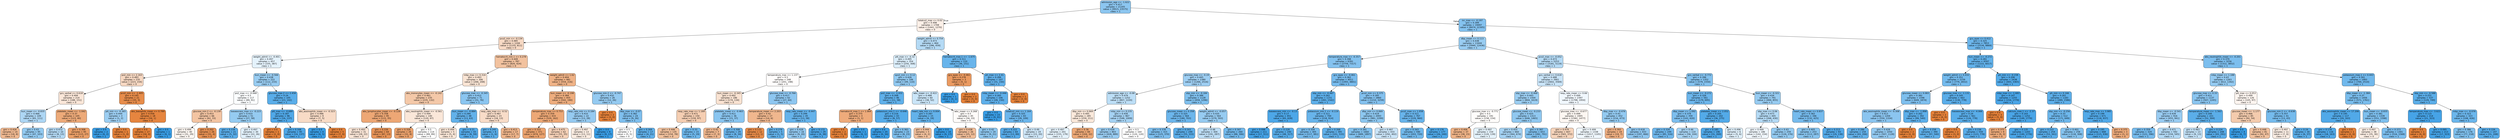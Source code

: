 digraph Tree {
node [shape=box, style="filled, rounded", color="black", fontname="helvetica"] ;
edge [fontname="helvetica"] ;
0 [label="admission_age <= -1.622\ngini = 0.417\nsamples = 21205\nvalue = [9915, 23575]\nclass = 1", fillcolor="#8cc6f0"] ;
1 [label="totalco2_max <= 0.02\ngini = 0.498\nsamples = 1708\nvalue = [1441, 1270]\nclass = 0", fillcolor="#fcf0e8"] ;
0 -> 1 [labeldistance=2.5, labelangle=45, headlabel="True"] ;
2 [label="pco2_min <= -0.134\ngini = 0.485\nsamples = 1244\nvalue = [1155, 811]\nclass = 0", fillcolor="#f7d9c4"] ;
1 -> 2 ;
3 [label="weight_admit <= -0.401\ngini = 0.497\nsamples = 457\nvalue = [335, 387]\nclass = 1", fillcolor="#e4f2fc"] ;
2 -> 3 ;
4 [label="po2_min <= 2.163\ngini = 0.483\nsamples = 235\nvalue = [223, 154]\nclass = 0", fillcolor="#f7d8c2"] ;
3 -> 4 ;
5 [label="gcs_verbal <= 0.618\ngini = 0.494\nsamples = 214\nvalue = [188, 151]\nclass = 0", fillcolor="#fae6d8"] ;
4 -> 5 ;
6 [label="bun_mean <= -0.835\ngini = 0.466\nsamples = 109\nvalue = [65, 111]\nclass = 1", fillcolor="#add6f4"] ;
5 -> 6 ;
7 [label="gini = 0.426\nsamples = 14\nvalue = [18, 8]\nclass = 0", fillcolor="#f1b991"] ;
6 -> 7 ;
8 [label="gini = 0.43\nsamples = 95\nvalue = [47, 103]\nclass = 1", fillcolor="#93caf1"] ;
6 -> 8 ;
9 [label="platelets_mean <= -1.042\ngini = 0.37\nsamples = 105\nvalue = [123, 40]\nclass = 0", fillcolor="#edaa79"] ;
5 -> 9 ;
10 [label="gini = 0.472\nsamples = 10\nvalue = [8, 13]\nclass = 1", fillcolor="#b3d9f5"] ;
9 -> 10 ;
11 [label="gini = 0.308\nsamples = 95\nvalue = [115, 27]\nclass = 0", fillcolor="#eb9f67"] ;
9 -> 11 ;
12 [label="pco2_min <= -1.405\ngini = 0.145\nsamples = 21\nvalue = [35, 3]\nclass = 0", fillcolor="#e78c4a"] ;
4 -> 12 ;
13 [label="ptt_min <= -0.365\ngini = 0.444\nsamples = 3\nvalue = [1, 2]\nclass = 1", fillcolor="#9ccef2"] ;
12 -> 13 ;
14 [label="gini = 0.0\nsamples = 2\nvalue = [0, 2]\nclass = 1", fillcolor="#399de5"] ;
13 -> 14 ;
15 [label="gini = 0.0\nsamples = 1\nvalue = [1, 0]\nclass = 0", fillcolor="#e58139"] ;
13 -> 15 ;
16 [label="abs_basophils_mean <= 0.789\ngini = 0.056\nsamples = 18\nvalue = [34, 1]\nclass = 0", fillcolor="#e6853f"] ;
12 -> 16 ;
17 [label="gini = 0.0\nsamples = 17\nvalue = [34, 0]\nclass = 0", fillcolor="#e58139"] ;
16 -> 17 ;
18 [label="gini = 0.0\nsamples = 1\nvalue = [0, 1]\nclass = 1", fillcolor="#399de5"] ;
16 -> 18 ;
19 [label="bun_mean <= -0.566\ngini = 0.438\nsamples = 222\nvalue = [112, 233]\nclass = 1", fillcolor="#98ccf1"] ;
3 -> 19 ;
20 [label="po2_max <= -0.068\ngini = 0.5\nsamples = 117\nvalue = [89, 91]\nclass = 1", fillcolor="#fbfdfe"] ;
19 -> 20 ;
21 [label="glucose_min.2 <= -0.139\ngini = 0.453\nsamples = 66\nvalue = [62, 33]\nclass = 0", fillcolor="#f3c4a2"] ;
20 -> 21 ;
22 [label="gini = 0.499\nsamples = 40\nvalue = [31, 29]\nclass = 0", fillcolor="#fdf7f2"] ;
21 -> 22 ;
23 [label="gini = 0.202\nsamples = 26\nvalue = [31, 4]\nclass = 0", fillcolor="#e89153"] ;
21 -> 23 ;
24 [label="baseexcess_max <= -0.223\ngini = 0.433\nsamples = 51\nvalue = [27, 58]\nclass = 1", fillcolor="#95cbf1"] ;
20 -> 24 ;
25 [label="gini = 0.234\nsamples = 21\nvalue = [5, 32]\nclass = 1", fillcolor="#58ace9"] ;
24 -> 25 ;
26 [label="gini = 0.497\nsamples = 30\nvalue = [22, 26]\nclass = 1", fillcolor="#e1f0fb"] ;
24 -> 26 ;
27 [label="glucose_max.2 <= 2.458\ngini = 0.24\nsamples = 105\nvalue = [23, 142]\nclass = 1", fillcolor="#59ade9"] ;
19 -> 27 ;
28 [label="ptt_max <= -0.689\ngini = 0.187\nsamples = 96\nvalue = [16, 137]\nclass = 1", fillcolor="#50a8e8"] ;
27 -> 28 ;
29 [label="gini = 0.0\nsamples = 1\nvalue = [2, 0]\nclass = 0", fillcolor="#e58139"] ;
28 -> 29 ;
30 [label="gini = 0.168\nsamples = 95\nvalue = [14, 137]\nclass = 1", fillcolor="#4da7e8"] ;
28 -> 30 ;
31 [label="abs_eosinophils_mean <= -0.323\ngini = 0.486\nsamples = 9\nvalue = [7, 5]\nclass = 0", fillcolor="#f8dbc6"] ;
27 -> 31 ;
32 [label="gini = 0.0\nsamples = 4\nvalue = [0, 5]\nclass = 1", fillcolor="#399de5"] ;
31 -> 32 ;
33 [label="gini = 0.0\nsamples = 5\nvalue = [7, 0]\nclass = 0", fillcolor="#e58139"] ;
31 -> 33 ;
34 [label="hematocrit_min.1 <= 0.278\ngini = 0.449\nsamples = 787\nvalue = [820, 424]\nclass = 0", fillcolor="#f2c29f"] ;
2 -> 34 ;
35 [label="mbp_max <= 0.316\ngini = 0.493\nsamples = 306\nvalue = [266, 208]\nclass = 0", fillcolor="#f9e4d4"] ;
34 -> 35 ;
36 [label="abs_monocytes_mean <= -0.142\ngini = 0.461\nsamples = 235\nvalue = [235, 132]\nclass = 0", fillcolor="#f4c8a8"] ;
35 -> 36 ;
37 [label="abs_lymphocytes_mean <= -0.128\ngini = 0.358\nsamples = 95\nvalue = [115, 35]\nclass = 0", fillcolor="#eda775"] ;
36 -> 37 ;
38 [label="gini = 0.493\nsamples = 31\nvalue = [28, 22]\nclass = 0", fillcolor="#f9e4d5"] ;
37 -> 38 ;
39 [label="gini = 0.226\nsamples = 64\nvalue = [87, 13]\nclass = 0", fillcolor="#e99457"] ;
37 -> 39 ;
40 [label="abs_neutrophils_mean <= -0.561\ngini = 0.494\nsamples = 140\nvalue = [120, 97]\nclass = 0", fillcolor="#fae7d9"] ;
36 -> 40 ;
41 [label="gini = 0.326\nsamples = 26\nvalue = [31, 8]\nclass = 0", fillcolor="#eca26c"] ;
40 -> 41 ;
42 [label="gini = 0.5\nsamples = 114\nvalue = [89, 89]\nclass = 0", fillcolor="#ffffff"] ;
40 -> 42 ;
43 [label="glucose_max <= -0.345\ngini = 0.412\nsamples = 71\nvalue = [31, 76]\nclass = 1", fillcolor="#8ac5f0"] ;
35 -> 43 ;
44 [label="bun_mean <= -0.884\ngini = 0.284\nsamples = 48\nvalue = [13, 63]\nclass = 1", fillcolor="#62b1ea"] ;
43 -> 44 ;
45 [label="gini = 0.494\nsamples = 5\nvalue = [5, 4]\nclass = 0", fillcolor="#fae6d7"] ;
44 -> 45 ;
46 [label="gini = 0.21\nsamples = 43\nvalue = [8, 59]\nclass = 1", fillcolor="#54aae9"] ;
44 -> 46 ;
47 [label="resp_rate_max <= -0.52\ngini = 0.487\nsamples = 23\nvalue = [18, 13]\nclass = 0", fillcolor="#f8dcc8"] ;
43 -> 47 ;
48 [label="gini = 0.245\nsamples = 6\nvalue = [1, 6]\nclass = 1", fillcolor="#5aade9"] ;
47 -> 48 ;
49 [label="gini = 0.413\nsamples = 17\nvalue = [17, 7]\nclass = 0", fillcolor="#f0b58b"] ;
47 -> 49 ;
50 [label="weight_admit <= 1.62\ngini = 0.404\nsamples = 481\nvalue = [554, 216]\nclass = 0", fillcolor="#efb286"] ;
34 -> 50 ;
51 [label="bun_mean <= -0.198\ngini = 0.384\nsamples = 455\nvalue = [542, 190]\nclass = 0", fillcolor="#eead7e"] ;
50 -> 51 ;
52 [label="temperature_max <= 0.753\ngini = 0.359\nsamples = 433\nvalue = [529, 162]\nclass = 0", fillcolor="#eda876"] ;
51 -> 52 ;
53 [label="gini = 0.333\nsamples = 371\nvalue = [474, 127]\nclass = 0", fillcolor="#eca36e"] ;
52 -> 53 ;
54 [label="gini = 0.475\nsamples = 62\nvalue = [55, 35]\nclass = 0", fillcolor="#f6d1b7"] ;
52 -> 54 ;
55 [label="resp_rate_min <= 0.184\ngini = 0.433\nsamples = 22\nvalue = [13, 28]\nclass = 1", fillcolor="#95caf1"] ;
51 -> 55 ;
56 [label="gini = 0.497\nsamples = 13\nvalue = [13, 11]\nclass = 0", fillcolor="#fbece1"] ;
55 -> 56 ;
57 [label="gini = 0.0\nsamples = 9\nvalue = [0, 17]\nclass = 1", fillcolor="#399de5"] ;
55 -> 57 ;
58 [label="glucose_min.2 <= -0.747\ngini = 0.432\nsamples = 26\nvalue = [12, 26]\nclass = 1", fillcolor="#94caf1"] ;
50 -> 58 ;
59 [label="gini = 0.0\nsamples = 2\nvalue = [3, 0]\nclass = 0", fillcolor="#e58139"] ;
58 -> 59 ;
60 [label="dbp_max <= -0.07\ngini = 0.382\nsamples = 24\nvalue = [9, 26]\nclass = 1", fillcolor="#7ebfee"] ;
58 -> 60 ;
61 [label="gini = 0.5\nsamples = 7\nvalue = [5, 5]\nclass = 0", fillcolor="#ffffff"] ;
60 -> 61 ;
62 [label="gini = 0.269\nsamples = 17\nvalue = [4, 21]\nclass = 1", fillcolor="#5fb0ea"] ;
60 -> 62 ;
63 [label="weight_admit <= 0.754\ngini = 0.473\nsamples = 464\nvalue = [286, 459]\nclass = 1", fillcolor="#b4daf5"] ;
1 -> 63 ;
64 [label="ptt_max <= -0.32\ngini = 0.495\nsamples = 354\nvalue = [250, 308]\nclass = 1", fillcolor="#daedfa"] ;
63 -> 64 ;
65 [label="temperature_max <= 1.137\ngini = 0.5\nsamples = 248\nvalue = [201, 198]\nclass = 0", fillcolor="#fffdfc"] ;
64 -> 65 ;
66 [label="bun_mean <= -0.345\ngini = 0.492\nsamples = 186\nvalue = [174, 134]\nclass = 0", fillcolor="#f9e2d1"] ;
65 -> 66 ;
67 [label="resp_rate_max <= 1.189\ngini = 0.471\nsamples = 150\nvalue = [159, 97]\nclass = 0", fillcolor="#f5ceb2"] ;
66 -> 67 ;
68 [label="gini = 0.446\nsamples = 135\nvalue = [154, 78]\nclass = 0", fillcolor="#f2c19d"] ;
67 -> 68 ;
69 [label="gini = 0.33\nsamples = 15\nvalue = [5, 19]\nclass = 1", fillcolor="#6db7ec"] ;
67 -> 69 ;
70 [label="platelets_mean <= -0.463\ngini = 0.411\nsamples = 36\nvalue = [15, 37]\nclass = 1", fillcolor="#89c5f0"] ;
66 -> 70 ;
71 [label="gini = 0.42\nsamples = 7\nvalue = [7, 3]\nclass = 0", fillcolor="#f0b78e"] ;
70 -> 71 ;
72 [label="gini = 0.308\nsamples = 29\nvalue = [8, 34]\nclass = 1", fillcolor="#68b4eb"] ;
70 -> 72 ;
73 [label="glucose_max <= -0.766\ngini = 0.417\nsamples = 62\nvalue = [27, 64]\nclass = 1", fillcolor="#8dc6f0"] ;
65 -> 73 ;
74 [label="temperature_mean <= 2.203\ngini = 0.42\nsamples = 17\nvalue = [14, 6]\nclass = 0", fillcolor="#f0b78e"] ;
73 -> 74 ;
75 [label="gini = 0.133\nsamples = 12\nvalue = [13, 1]\nclass = 0", fillcolor="#e78b48"] ;
74 -> 75 ;
76 [label="gini = 0.278\nsamples = 5\nvalue = [1, 5]\nclass = 1", fillcolor="#61b1ea"] ;
74 -> 76 ;
77 [label="resp_rate_mean <= -0.447\ngini = 0.299\nsamples = 45\nvalue = [13, 58]\nclass = 1", fillcolor="#65b3eb"] ;
73 -> 77 ;
78 [label="gini = 0.428\nsamples = 16\nvalue = [9, 20]\nclass = 1", fillcolor="#92c9f1"] ;
77 -> 78 ;
79 [label="gini = 0.172\nsamples = 29\nvalue = [4, 38]\nclass = 1", fillcolor="#4ea7e8"] ;
77 -> 79 ;
80 [label="spo2_min <= 0.12\ngini = 0.426\nsamples = 106\nvalue = [49, 110]\nclass = 1", fillcolor="#91c9f1"] ;
64 -> 80 ;
81 [label="po2_max <= -1.431\ngini = 0.268\nsamples = 46\nvalue = [11, 58]\nclass = 1", fillcolor="#5fb0ea"] ;
80 -> 81 ;
82 [label="hematocrit_max.1 <= 1.064\ngini = 0.375\nsamples = 3\nvalue = [3, 1]\nclass = 0", fillcolor="#eeab7b"] ;
81 -> 82 ;
83 [label="gini = 0.0\nsamples = 2\nvalue = [3, 0]\nclass = 0", fillcolor="#e58139"] ;
82 -> 83 ;
84 [label="gini = 0.0\nsamples = 1\nvalue = [0, 1]\nclass = 1", fillcolor="#399de5"] ;
82 -> 84 ;
85 [label="potassium_min.1 <= -0.646\ngini = 0.216\nsamples = 43\nvalue = [8, 57]\nclass = 1", fillcolor="#55abe9"] ;
81 -> 85 ;
86 [label="gini = 0.0\nsamples = 20\nvalue = [0, 34]\nclass = 1", fillcolor="#399de5"] ;
85 -> 86 ;
87 [label="gini = 0.383\nsamples = 23\nvalue = [8, 23]\nclass = 1", fillcolor="#7ebfee"] ;
85 -> 87 ;
88 [label="wbc_mean <= -0.422\ngini = 0.488\nsamples = 60\nvalue = [38, 52]\nclass = 1", fillcolor="#cae5f8"] ;
80 -> 88 ;
89 [label="heart_rate_min <= 0.004\ngini = 0.287\nsamples = 15\nvalue = [4, 19]\nclass = 1", fillcolor="#63b2ea"] ;
88 -> 89 ;
90 [label="gini = 0.444\nsamples = 5\nvalue = [4, 2]\nclass = 0", fillcolor="#f2c09c"] ;
89 -> 90 ;
91 [label="gini = 0.0\nsamples = 10\nvalue = [0, 17]\nclass = 1", fillcolor="#399de5"] ;
89 -> 91 ;
92 [label="wbc_mean <= 0.268\ngini = 0.5\nsamples = 45\nvalue = [34, 33]\nclass = 0", fillcolor="#fefbf9"] ;
88 -> 92 ;
93 [label="gini = 0.438\nsamples = 26\nvalue = [25, 12]\nclass = 0", fillcolor="#f1bd98"] ;
92 -> 93 ;
94 [label="gini = 0.42\nsamples = 19\nvalue = [9, 21]\nclass = 1", fillcolor="#8ec7f0"] ;
92 -> 94 ;
95 [label="hematocrit_max.1 <= -1.675\ngini = 0.311\nsamples = 110\nvalue = [36, 151]\nclass = 1", fillcolor="#68b4eb"] ;
63 -> 95 ;
96 [label="gcs_eyes <= -0.461\ngini = 0.278\nsamples = 3\nvalue = [5, 1]\nclass = 0", fillcolor="#ea9a61"] ;
95 -> 96 ;
97 [label="gini = 0.0\nsamples = 1\nvalue = [0, 1]\nclass = 1", fillcolor="#399de5"] ;
96 -> 97 ;
98 [label="gini = 0.0\nsamples = 2\nvalue = [5, 0]\nclass = 0", fillcolor="#e58139"] ;
96 -> 98 ;
99 [label="ph_max <= 2.41\ngini = 0.284\nsamples = 107\nvalue = [31, 150]\nclass = 1", fillcolor="#62b1ea"] ;
95 -> 99 ;
100 [label="mbp_mean <= -0.446\ngini = 0.265\nsamples = 106\nvalue = [28, 150]\nclass = 1", fillcolor="#5eafea"] ;
99 -> 100 ;
101 [label="gini = 0.0\nsamples = 23\nvalue = [0, 41]\nclass = 1", fillcolor="#399de5"] ;
100 -> 101 ;
102 [label="totalco2_min <= 1.164\ngini = 0.325\nsamples = 83\nvalue = [28, 109]\nclass = 1", fillcolor="#6cb6ec"] ;
100 -> 102 ;
103 [label="gini = 0.222\nsamples = 64\nvalue = [13, 89]\nclass = 1", fillcolor="#56abe9"] ;
102 -> 103 ;
104 [label="gini = 0.49\nsamples = 19\nvalue = [15, 20]\nclass = 1", fillcolor="#cee6f8"] ;
102 -> 104 ;
105 [label="gini = 0.0\nsamples = 1\nvalue = [3, 0]\nclass = 0", fillcolor="#e58139"] ;
99 -> 105 ;
106 [label="inr_max <= -0.197\ngini = 0.399\nsamples = 19497\nvalue = [8474, 22305]\nclass = 1", fillcolor="#84c2ef"] ;
0 -> 106 [labeldistance=2.5, labelangle=-45, headlabel="False"] ;
107 [label="dbp_mean <= 0.113\ngini = 0.438\nsamples = 11644\nvalue = [5940, 12436]\nclass = 1", fillcolor="#98ccf1"] ;
106 -> 107 ;
108 [label="temperature_max <= -0.357\ngini = 0.398\nsamples = 6391\nvalue = [2759, 7317]\nclass = 1", fillcolor="#84c2ef"] ;
107 -> 108 ;
109 [label="glucose_max <= -0.19\ngini = 0.445\nsamples = 2380\nvalue = [1266, 2516]\nclass = 1", fillcolor="#9dcef2"] ;
108 -> 109 ;
110 [label="admission_age <= -0.08\ngini = 0.479\nsamples = 1252\nvalue = [807, 1220]\nclass = 1", fillcolor="#bcdef6"] ;
109 -> 110 ;
111 [label="dbp_min <= 0.069\ngini = 0.495\nsamples = 285\nvalue = [259, 211]\nclass = 0", fillcolor="#fae8da"] ;
110 -> 111 ;
112 [label="gini = 0.497\nsamples = 201\nvalue = [155, 179]\nclass = 1", fillcolor="#e4f2fc"] ;
111 -> 112 ;
113 [label="gini = 0.36\nsamples = 84\nvalue = [104, 32]\nclass = 0", fillcolor="#eda876"] ;
111 -> 113 ;
114 [label="mbp_min <= 0.235\ngini = 0.456\nsamples = 967\nvalue = [548, 1009]\nclass = 1", fillcolor="#a5d2f3"] ;
110 -> 114 ;
115 [label="gini = 0.439\nsamples = 803\nvalue = [428, 889]\nclass = 1", fillcolor="#98ccf2"] ;
114 -> 115 ;
116 [label="gini = 0.5\nsamples = 164\nvalue = [120, 120]\nclass = 0", fillcolor="#ffffff"] ;
114 -> 116 ;
117 [label="sbp_min <= -0.184\ngini = 0.386\nsamples = 1128\nvalue = [459, 1296]\nclass = 1", fillcolor="#7fc0ee"] ;
109 -> 117 ;
118 [label="glucose_mean <= 0.358\ngini = 0.325\nsamples = 564\nvalue = [180, 703]\nclass = 1", fillcolor="#6cb6ec"] ;
117 -> 118 ;
119 [label="gini = 0.378\nsamples = 315\nvalue = [125, 370]\nclass = 1", fillcolor="#7cbeee"] ;
118 -> 119 ;
120 [label="gini = 0.243\nsamples = 249\nvalue = [55, 333]\nclass = 1", fillcolor="#5aade9"] ;
118 -> 120 ;
121 [label="weight_admit <= -0.057\ngini = 0.435\nsamples = 564\nvalue = [279, 593]\nclass = 1", fillcolor="#96cbf1"] ;
117 -> 121 ;
122 [label="gini = 0.48\nsamples = 304\nvalue = [191, 287]\nclass = 1", fillcolor="#bddef6"] ;
121 -> 122 ;
123 [label="gini = 0.347\nsamples = 260\nvalue = [88, 306]\nclass = 1", fillcolor="#72b9ec"] ;
121 -> 123 ;
124 [label="gcs_eyes <= -0.461\ngini = 0.362\nsamples = 4011\nvalue = [1493, 4801]\nclass = 1", fillcolor="#77bbed"] ;
108 -> 124 ;
125 [label="sbp_min <= -0.487\ngini = 0.262\nsamples = 1151\nvalue = [283, 1542]\nclass = 1", fillcolor="#5dafea"] ;
124 -> 125 ;
126 [label="baseexcess_min <= -0.13\ngini = 0.17\nsamples = 451\nvalue = [65, 628]\nclass = 1", fillcolor="#4da7e8"] ;
125 -> 126 ;
127 [label="gini = 0.098\nsamples = 211\nvalue = [17, 311]\nclass = 1", fillcolor="#44a2e6"] ;
126 -> 127 ;
128 [label="gini = 0.228\nsamples = 240\nvalue = [48, 317]\nclass = 1", fillcolor="#57ace9"] ;
126 -> 128 ;
129 [label="potassium_min.1 <= -0.119\ngini = 0.311\nsamples = 700\nvalue = [218, 914]\nclass = 1", fillcolor="#68b4eb"] ;
125 -> 129 ;
130 [label="gini = 0.359\nsamples = 305\nvalue = [117, 381]\nclass = 1", fillcolor="#76bbed"] ;
129 -> 130 ;
131 [label="gini = 0.268\nsamples = 395\nvalue = [101, 533]\nclass = 1", fillcolor="#5fb0ea"] ;
129 -> 131 ;
132 [label="pco2_min <= 0.375\ngini = 0.395\nsamples = 2860\nvalue = [1210, 3259]\nclass = 1", fillcolor="#83c1ef"] ;
124 -> 132 ;
133 [label="dbp_min <= 0.069\ngini = 0.419\nsamples = 2093\nvalue = [981, 2299]\nclass = 1", fillcolor="#8dc7f0"] ;
132 -> 133 ;
134 [label="gini = 0.391\nsamples = 1660\nvalue = [689, 1897]\nclass = 1", fillcolor="#81c1ee"] ;
133 -> 134 ;
135 [label="gini = 0.487\nsamples = 433\nvalue = [292, 402]\nclass = 1", fillcolor="#c9e4f8"] ;
133 -> 135 ;
136 [label="pco2_max <= 1.058\ngini = 0.311\nsamples = 767\nvalue = [229, 960]\nclass = 1", fillcolor="#68b4eb"] ;
132 -> 136 ;
137 [label="gini = 0.343\nsamples = 590\nvalue = [203, 720]\nclass = 1", fillcolor="#71b9ec"] ;
136 -> 137 ;
138 [label="gini = 0.176\nsamples = 177\nvalue = [26, 240]\nclass = 1", fillcolor="#4ea8e8"] ;
136 -> 138 ;
139 [label="pco2_max <= -0.052\ngini = 0.473\nsamples = 5253\nvalue = [3181, 5119]\nclass = 1", fillcolor="#b4daf5"] ;
107 -> 139 ;
140 [label="gcs_verbal <= 0.618\ngini = 0.488\nsamples = 3901\nvalue = [2602, 3569]\nclass = 1", fillcolor="#c9e4f8"] ;
139 -> 140 ;
141 [label="sbp_max <= -0.468\ngini = 0.443\nsamples = 1504\nvalue = [804, 1619]\nclass = 1", fillcolor="#9bcef2"] ;
140 -> 141 ;
142 [label="glucose_max <= -0.771\ngini = 0.5\nsamples = 191\nvalue = [158, 154]\nclass = 0", fillcolor="#fefcfa"] ;
141 -> 142 ;
143 [label="gini = 0.406\nsamples = 37\nvalue = [38, 15]\nclass = 0", fillcolor="#efb387"] ;
142 -> 143 ;
144 [label="gini = 0.497\nsamples = 154\nvalue = [120, 139]\nclass = 1", fillcolor="#e4f2fb"] ;
142 -> 144 ;
145 [label="glucose_mean <= -0.233\ngini = 0.425\nsamples = 1313\nvalue = [646, 1465]\nclass = 1", fillcolor="#90c8f0"] ;
141 -> 145 ;
146 [label="gini = 0.455\nsamples = 660\nvalue = [364, 674]\nclass = 1", fillcolor="#a4d2f3"] ;
145 -> 146 ;
147 [label="gini = 0.387\nsamples = 653\nvalue = [282, 791]\nclass = 1", fillcolor="#80c0ee"] ;
145 -> 147 ;
148 [label="resp_rate_mean <= 0.66\ngini = 0.499\nsamples = 2397\nvalue = [1798, 1950]\nclass = 1", fillcolor="#f0f7fd"] ;
140 -> 148 ;
149 [label="glucose_max <= -0.677\ngini = 0.499\nsamples = 1945\nvalue = [1582, 1477]\nclass = 0", fillcolor="#fdf7f2"] ;
148 -> 149 ;
150 [label="gini = 0.479\nsamples = 607\nvalue = [565, 372]\nclass = 0", fillcolor="#f6d4bb"] ;
149 -> 150 ;
151 [label="gini = 0.499\nsamples = 1338\nvalue = [1017, 1105]\nclass = 1", fillcolor="#eff7fd"] ;
149 -> 151 ;
152 [label="dbp_max <= -0.476\ngini = 0.43\nsamples = 452\nvalue = [216, 473]\nclass = 1", fillcolor="#93caf1"] ;
148 -> 152 ;
153 [label="gini = 0.393\nsamples = 19\nvalue = [19, 7]\nclass = 0", fillcolor="#efaf82"] ;
152 -> 153 ;
154 [label="gini = 0.418\nsamples = 433\nvalue = [197, 466]\nclass = 1", fillcolor="#8dc6f0"] ;
152 -> 154 ;
155 [label="gcs_verbal <= -0.772\ngini = 0.396\nsamples = 1352\nvalue = [579, 1550]\nclass = 1", fillcolor="#83c2ef"] ;
139 -> 155 ;
156 [label="bun_mean <= -0.272\ngini = 0.326\nsamples = 561\nvalue = [179, 695]\nclass = 1", fillcolor="#6cb6ec"] ;
155 -> 156 ;
157 [label="dbp_mean <= 1.092\ngini = 0.379\nsamples = 359\nvalue = [143, 420]\nclass = 1", fillcolor="#7cbeee"] ;
156 -> 157 ;
158 [label="gini = 0.334\nsamples = 249\nvalue = [85, 316]\nclass = 1", fillcolor="#6eb7ec"] ;
157 -> 158 ;
159 [label="gini = 0.46\nsamples = 110\nvalue = [58, 104]\nclass = 1", fillcolor="#a7d4f4"] ;
157 -> 159 ;
160 [label="platelets_mean <= 2.052\ngini = 0.205\nsamples = 202\nvalue = [36, 275]\nclass = 1", fillcolor="#53aae8"] ;
156 -> 160 ;
161 [label="gini = 0.185\nsamples = 196\nvalue = [31, 269]\nclass = 1", fillcolor="#50a8e8"] ;
160 -> 161 ;
162 [label="gini = 0.496\nsamples = 6\nvalue = [5, 6]\nclass = 1", fillcolor="#deeffb"] ;
160 -> 162 ;
163 [label="bun_mean <= -0.321\ngini = 0.434\nsamples = 791\nvalue = [400, 855]\nclass = 1", fillcolor="#96cbf1"] ;
155 -> 163 ;
164 [label="sbp_max <= 0.06\ngini = 0.473\nsamples = 445\nvalue = [268, 430]\nclass = 1", fillcolor="#b4daf5"] ;
163 -> 164 ;
165 [label="gini = 0.499\nsamples = 186\nvalue = [142, 154]\nclass = 1", fillcolor="#f0f7fd"] ;
164 -> 165 ;
166 [label="gini = 0.43\nsamples = 259\nvalue = [126, 276]\nclass = 1", fillcolor="#93caf1"] ;
164 -> 166 ;
167 [label="heart_rate_mean <= 0.837\ngini = 0.362\nsamples = 346\nvalue = [132, 425]\nclass = 1", fillcolor="#76bbed"] ;
163 -> 167 ;
168 [label="gini = 0.405\nsamples = 253\nvalue = [113, 287]\nclass = 1", fillcolor="#87c4ef"] ;
167 -> 168 ;
169 [label="gini = 0.213\nsamples = 93\nvalue = [19, 138]\nclass = 1", fillcolor="#54aae9"] ;
167 -> 169 ;
170 [label="gcs_eyes <= 0.412\ngini = 0.325\nsamples = 7853\nvalue = [2534, 9869]\nclass = 1", fillcolor="#6cb6ec"] ;
106 -> 170 ;
171 [label="bun_mean <= -0.272\ngini = 0.281\nsamples = 4597\nvalue = [1222, 6017]\nclass = 1", fillcolor="#61b1ea"] ;
170 -> 171 ;
172 [label="weight_admit <= 0.432\ngini = 0.351\nsamples = 2159\nvalue = [779, 2652]\nclass = 1", fillcolor="#73baed"] ;
171 -> 172 ;
173 [label="glucose_mean <= 0.083\ngini = 0.382\nsamples = 1596\nvalue = [649, 1874]\nclass = 1", fillcolor="#7ebfee"] ;
172 -> 173 ;
174 [label="abs_eosinophils_mean <= -0.308\ngini = 0.413\nsamples = 1204\nvalue = [550, 1334]\nclass = 1", fillcolor="#8bc5f0"] ;
173 -> 174 ;
175 [label="gini = 0.286\nsamples = 154\nvalue = [43, 206]\nclass = 1", fillcolor="#62b1ea"] ;
174 -> 175 ;
176 [label="gini = 0.428\nsamples = 1050\nvalue = [507, 1128]\nclass = 1", fillcolor="#92c9f1"] ;
174 -> 176 ;
177 [label="dbp_max <= -1.898\ngini = 0.262\nsamples = 392\nvalue = [99, 540]\nclass = 1", fillcolor="#5dafea"] ;
173 -> 177 ;
178 [label="gini = 0.0\nsamples = 2\nvalue = [2, 0]\nclass = 0", fillcolor="#e58139"] ;
177 -> 178 ;
179 [label="gini = 0.258\nsamples = 390\nvalue = [97, 540]\nclass = 1", fillcolor="#5dafea"] ;
177 -> 179 ;
180 [label="glucose_max <= -1.131\ngini = 0.245\nsamples = 563\nvalue = [130, 778]\nclass = 1", fillcolor="#5aade9"] ;
172 -> 180 ;
181 [label="gini = 0.0\nsamples = 2\nvalue = [4, 0]\nclass = 0", fillcolor="#e58139"] ;
180 -> 181 ;
182 [label="baseexcess_max <= -4.066\ngini = 0.24\nsamples = 561\nvalue = [126, 778]\nclass = 1", fillcolor="#59ade9"] ;
180 -> 182 ;
183 [label="gini = 0.0\nsamples = 2\nvalue = [3, 0]\nclass = 0", fillcolor="#e58139"] ;
182 -> 183 ;
184 [label="gini = 0.236\nsamples = 559\nvalue = [123, 778]\nclass = 1", fillcolor="#58ace9"] ;
182 -> 184 ;
185 [label="ph_min <= -0.158\ngini = 0.206\nsamples = 2438\nvalue = [443, 3365]\nclass = 1", fillcolor="#53aae8"] ;
171 -> 185 ;
186 [label="mbp_max <= -1.683\ngini = 0.147\nsamples = 1255\nvalue = [154, 1779]\nclass = 1", fillcolor="#4aa5e7"] ;
185 -> 186 ;
187 [label="gini = 0.0\nsamples = 3\nvalue = [5, 0]\nclass = 0", fillcolor="#e58139"] ;
186 -> 187 ;
188 [label="calcium_max.1 <= -2.37\ngini = 0.143\nsamples = 1252\nvalue = [149, 1779]\nclass = 1", fillcolor="#4aa5e7"] ;
186 -> 188 ;
189 [label="gini = 0.375\nsamples = 9\nvalue = [9, 3]\nclass = 0", fillcolor="#eeab7b"] ;
188 -> 189 ;
190 [label="gini = 0.135\nsamples = 1243\nvalue = [140, 1776]\nclass = 1", fillcolor="#49a5e7"] ;
188 -> 190 ;
191 [label="ph_min <= 0.166\ngini = 0.261\nsamples = 1183\nvalue = [289, 1586]\nclass = 1", fillcolor="#5dafea"] ;
185 -> 191 ;
192 [label="sbp_min <= -0.256\ngini = 0.33\nsamples = 512\nvalue = [171, 649]\nclass = 1", fillcolor="#6db7ec"] ;
191 -> 192 ;
193 [label="gini = 0.233\nsamples = 254\nvalue = [53, 341]\nclass = 1", fillcolor="#58ace9"] ;
192 -> 193 ;
194 [label="gini = 0.401\nsamples = 258\nvalue = [118, 308]\nclass = 1", fillcolor="#85c3ef"] ;
192 -> 194 ;
195 [label="resp_rate_max <= 3.985\ngini = 0.199\nsamples = 671\nvalue = [118, 937]\nclass = 1", fillcolor="#52a9e8"] ;
191 -> 195 ;
196 [label="gini = 0.195\nsamples = 668\nvalue = [115, 936]\nclass = 1", fillcolor="#51a9e8"] ;
195 -> 196 ;
197 [label="gini = 0.375\nsamples = 3\nvalue = [3, 1]\nclass = 0", fillcolor="#eeab7b"] ;
195 -> 197 ;
198 [label="abs_neutrophils_mean <= -0.201\ngini = 0.379\nsamples = 3256\nvalue = [1312, 3852]\nclass = 1", fillcolor="#7cbeee"] ;
170 -> 198 ;
199 [label="mbp_mean <= 1.188\ngini = 0.43\nsamples = 1263\nvalue = [612, 1342]\nclass = 1", fillcolor="#93caf1"] ;
198 -> 199 ;
200 [label="glucose_max <= 0.33\ngini = 0.411\nsamples = 1137\nvalue = [507, 1245]\nclass = 1", fillcolor="#8ac5f0"] ;
199 -> 200 ;
201 [label="dbp_mean <= -0.541\ngini = 0.439\nsamples = 916\nvalue = [455, 941]\nclass = 1", fillcolor="#99ccf2"] ;
200 -> 201 ;
202 [label="gini = 0.359\nsamples = 324\nvalue = [121, 396]\nclass = 1", fillcolor="#76bbed"] ;
201 -> 202 ;
203 [label="gini = 0.471\nsamples = 592\nvalue = [334, 545]\nclass = 1", fillcolor="#b2d9f5"] ;
201 -> 203 ;
204 [label="temperature_mean <= -1.563\ngini = 0.249\nsamples = 221\nvalue = [52, 304]\nclass = 1", fillcolor="#5baee9"] ;
200 -> 204 ;
205 [label="gini = 0.483\nsamples = 13\nvalue = [9, 13]\nclass = 1", fillcolor="#c2e1f7"] ;
204 -> 205 ;
206 [label="gini = 0.224\nsamples = 208\nvalue = [43, 291]\nclass = 1", fillcolor="#56abe9"] ;
204 -> 206 ;
207 [label="ptt_max <= 0.053\ngini = 0.499\nsamples = 126\nvalue = [105, 97]\nclass = 0", fillcolor="#fdf5f0"] ;
199 -> 207 ;
208 [label="glucose_mean <= -1.177\ngini = 0.466\nsamples = 85\nvalue = [92, 54]\nclass = 0", fillcolor="#f4cbad"] ;
207 -> 208 ;
209 [label="gini = 0.0\nsamples = 4\nvalue = [0, 7]\nclass = 1", fillcolor="#399de5"] ;
208 -> 209 ;
210 [label="gini = 0.448\nsamples = 81\nvalue = [92, 47]\nclass = 0", fillcolor="#f2c19e"] ;
208 -> 210 ;
211 [label="glucose_min.2 <= -0.638\ngini = 0.357\nsamples = 41\nvalue = [13, 43]\nclass = 1", fillcolor="#75bbed"] ;
207 -> 211 ;
212 [label="gini = 0.497\nsamples = 11\nvalue = [7, 6]\nclass = 0", fillcolor="#fbede3"] ;
211 -> 212 ;
213 [label="gini = 0.24\nsamples = 30\nvalue = [6, 37]\nclass = 1", fillcolor="#59ade9"] ;
211 -> 213 ;
214 [label="potassium_max.1 <= 0.443\ngini = 0.341\nsamples = 1993\nvalue = [700, 2510]\nclass = 1", fillcolor="#70b8ec"] ;
198 -> 214 ;
215 [label="dbp_mean <= -1.384\ngini = 0.37\nsamples = 1456\nvalue = [571, 1761]\nclass = 1", fillcolor="#79bded"] ;
214 -> 215 ;
216 [label="abs_eosinophils_mean <= 17.206\ngini = 0.195\nsamples = 117\nvalue = [20, 163]\nclass = 1", fillcolor="#51a9e8"] ;
215 -> 216 ;
217 [label="gini = 0.179\nsamples = 116\nvalue = [18, 163]\nclass = 1", fillcolor="#4fa8e8"] ;
216 -> 217 ;
218 [label="gini = 0.0\nsamples = 1\nvalue = [2, 0]\nclass = 0", fillcolor="#e58139"] ;
216 -> 218 ;
219 [label="bun_mean <= -0.835\ngini = 0.381\nsamples = 1339\nvalue = [551, 1598]\nclass = 1", fillcolor="#7dbfee"] ;
215 -> 219 ;
220 [label="gini = 0.497\nsamples = 38\nvalue = [35, 30]\nclass = 0", fillcolor="#fbede3"] ;
219 -> 220 ;
221 [label="gini = 0.373\nsamples = 1301\nvalue = [516, 1568]\nclass = 1", fillcolor="#7abdee"] ;
219 -> 221 ;
222 [label="sbp_min <= -0.588\ngini = 0.251\nsamples = 537\nvalue = [129, 749]\nclass = 1", fillcolor="#5baee9"] ;
214 -> 222 ;
223 [label="temperature_max <= -3.621\ngini = 0.115\nsamples = 214\nvalue = [21, 323]\nclass = 1", fillcolor="#46a3e7"] ;
222 -> 223 ;
224 [label="gini = 0.0\nsamples = 1\nvalue = [4, 0]\nclass = 0", fillcolor="#e58139"] ;
223 -> 224 ;
225 [label="gini = 0.095\nsamples = 213\nvalue = [17, 323]\nclass = 1", fillcolor="#43a2e6"] ;
223 -> 225 ;
226 [label="mbp_max <= -0.076\ngini = 0.323\nsamples = 323\nvalue = [108, 426]\nclass = 1", fillcolor="#6bb6ec"] ;
222 -> 226 ;
227 [label="gini = 0.386\nsamples = 176\nvalue = [77, 218]\nclass = 1", fillcolor="#7fc0ee"] ;
226 -> 227 ;
228 [label="gini = 0.226\nsamples = 147\nvalue = [31, 208]\nclass = 1", fillcolor="#57ace9"] ;
226 -> 228 ;
}